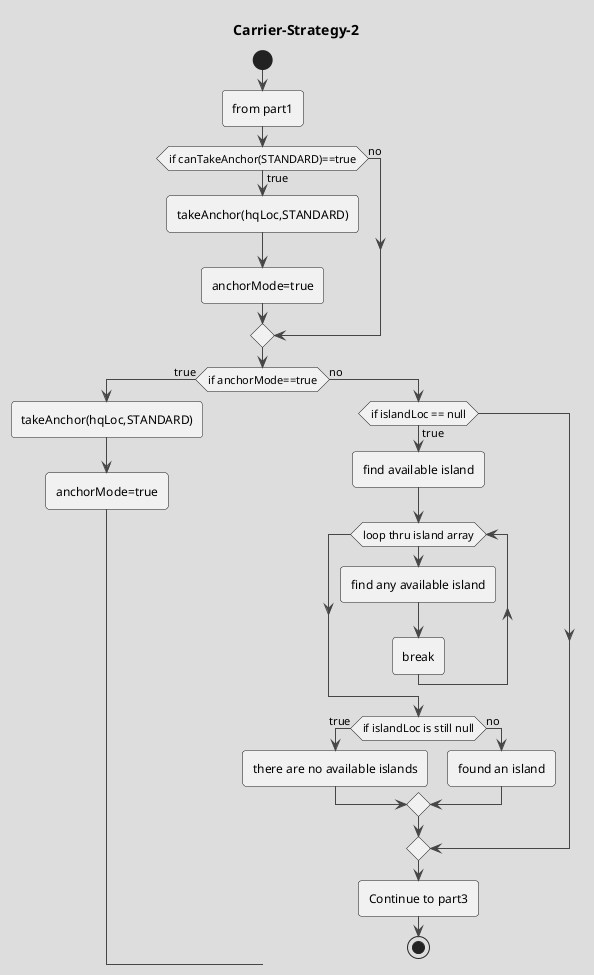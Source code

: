 @startuml Carrier-Strategy-2
!theme toy 
title Carrier-Strategy-2
start

:from part1; 

if (if canTakeAnchor(STANDARD)==true) then (true) 
    :takeAnchor(hqLoc,STANDARD); 
    :anchorMode=true;
else (no)
endif

if (if anchorMode==true) then (true) 
    :takeAnchor(hqLoc,STANDARD); 
    :anchorMode=true;
else (no)
    if(if islandLoc == null) then (true)
    :find available island;
    while (loop thru island array)
        :find any available island;
        :break;
    endwhile  
    if(if islandLoc is still null) then (true)
    :there are no available islands;
    else (no)
    :found an island;
    endif
endif

:Continue to part3; 
stop
@enduml


' goto lab

' --> "placeholder"

' if "turnCount == 1" then
'   -->[true] "addHeadquarters" as a1
' else
'   if "turnCount == 2" then
'     -->[true] "updateHeadquarters" as a3
'   else
'     if "canBuildAnchor" then
'       -left->[true] "buildAnchor(STANDARD)"
'     else
'       ' while ("numFleetAmplifiersBuilt != 2")
'           ' while ("canCreateAmplifier") 
'             ' :Build Amplifier;            
'           ' endwhile  
'       ' endwhile  
'       ' detach
'       if "canCreateCarrier" then
'         -left->[true] "createRobot(CARRIER)"
'       else
'         if "canCreateLauncher" then
'           -left->[true] "createRobot(LAUNCHER)"
'         else
'           if "canCreateBooster" then
'             -left->[true] "createRobot(BOOSTER)"
'           else
'             if "canCreateDestabilizer" then
'               -left->[true] "createRobot(DESTABILIZER)"
'             else
'               -->[true] "yield (end turn)"
'             endif
'           endif
'         endif
'       endif
'     endif
'   endif
' endif

' :HQ & every robot is called every turn;
' if (if turnCount == 1) then (true) 
' :addHeadquarters; 
' else (no)
' endif
' if (if turnCount == 2) then (true) 
' :updateHeadquarters; 
' else (no)
' endif
' if (if canBuildAnchor) then (true) 
' :buildAnchor(STANDARD); 
' else (no)
' endif
' while ("if numFleetAmplifiersBuilt != 2")
'     while ("if canCreateAmplifier") 
'       :Build Amplifier;            
'     endwhile  
' endwhile  
